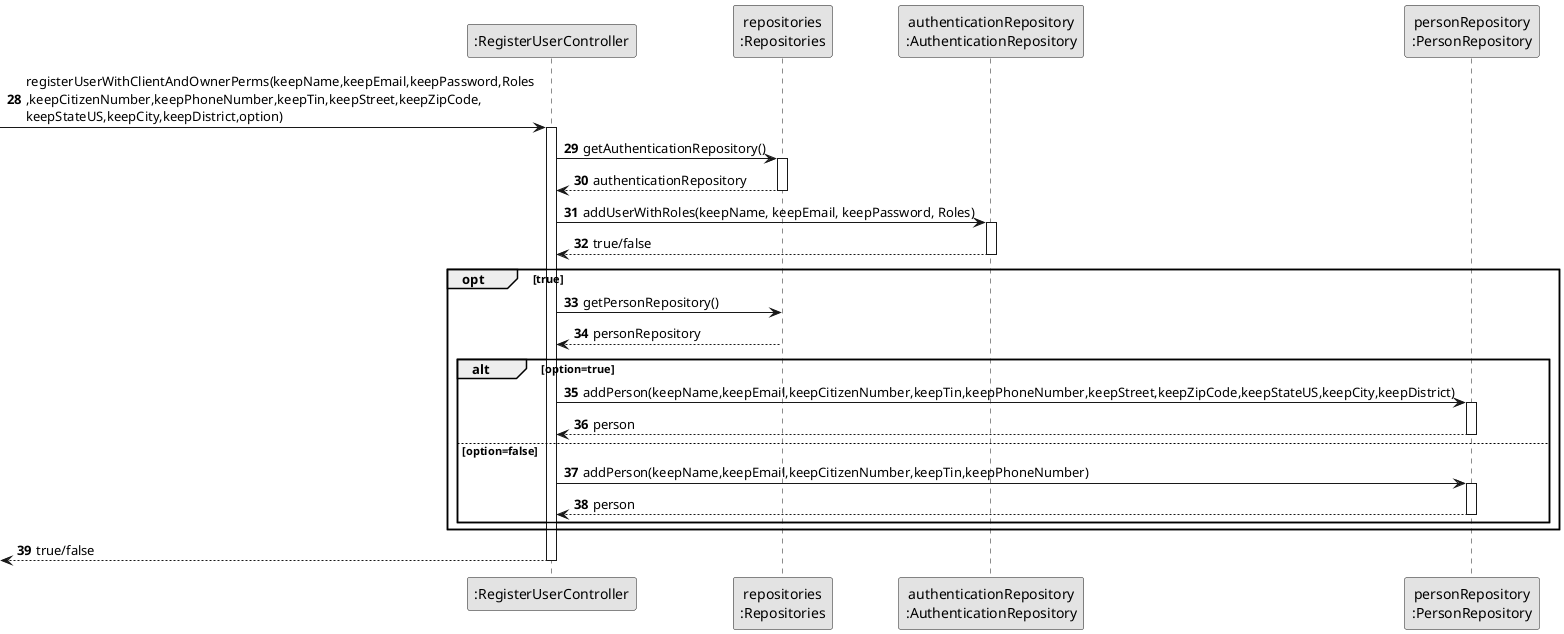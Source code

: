 @startuml
skinparam monochrome true
skinparam packageStyle rectangle
skinparam shadowing false

'hide footbox
participant ":RegisterUserController" as CTRL
participant "repositories\n:Repositories" as REPO
participant "authenticationRepository\n:AuthenticationRepository" as AuthenticationRepository
participant "personRepository\n:PersonRepository" as PersonRepository

autonumber 28
        -> CTRL : registerUserWithClientAndOwnerPerms(keepName,keepEmail,keepPassword,Roles\n,keepCitizenNumber,keepPhoneNumber,keepTin,keepStreet,keepZipCode,\nkeepStateUS,keepCity,keepDistrict,option)
            activate CTRL

        CTRL -> REPO: getAuthenticationRepository()

        activate REPO

        REPO --> CTRL: authenticationRepository

        deactivate REPO

        CTRL -> AuthenticationRepository : addUserWithRoles(keepName, keepEmail, keepPassword, Roles)

            activate AuthenticationRepository

        AuthenticationRepository --> CTRL: true/false



        deactivate AuthenticationRepository


        group opt [true]

            CTRL -> REPO: getPersonRepository()

            REPO --> CTRL : personRepository

            group alt  [option=true]

                        CTRL -> PersonRepository: addPerson(keepName,keepEmail,keepCitizenNumber,keepTin,keepPhoneNumber,keepStreet,keepZipCode,keepStateUS,keepCity,keepDistrict)

                        activate PersonRepository

                        PersonRepository --> CTRL:person

                        deactivate PersonRepository

                        else option=false

                        CTRL -> PersonRepository: addPerson(keepName,keepEmail,keepCitizenNumber,keepTin,keepPhoneNumber)

                                    activate PersonRepository

                                    PersonRepository --> CTRL:person

                                    deactivate PersonRepository

                    end group
        end group

        <--CTRL:true/false
                deactivate CTRL

@enduml